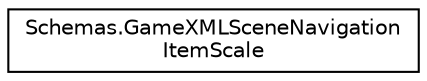 digraph "Graphical Class Hierarchy"
{
  edge [fontname="Helvetica",fontsize="10",labelfontname="Helvetica",labelfontsize="10"];
  node [fontname="Helvetica",fontsize="10",shape=record];
  rankdir="LR";
  Node1 [label="Schemas.GameXMLSceneNavigation\lItemScale",height=0.2,width=0.4,color="black", fillcolor="white", style="filled",URL="$class_schemas_1_1_game_x_m_l_scene_navigation_item_scale.html"];
}

